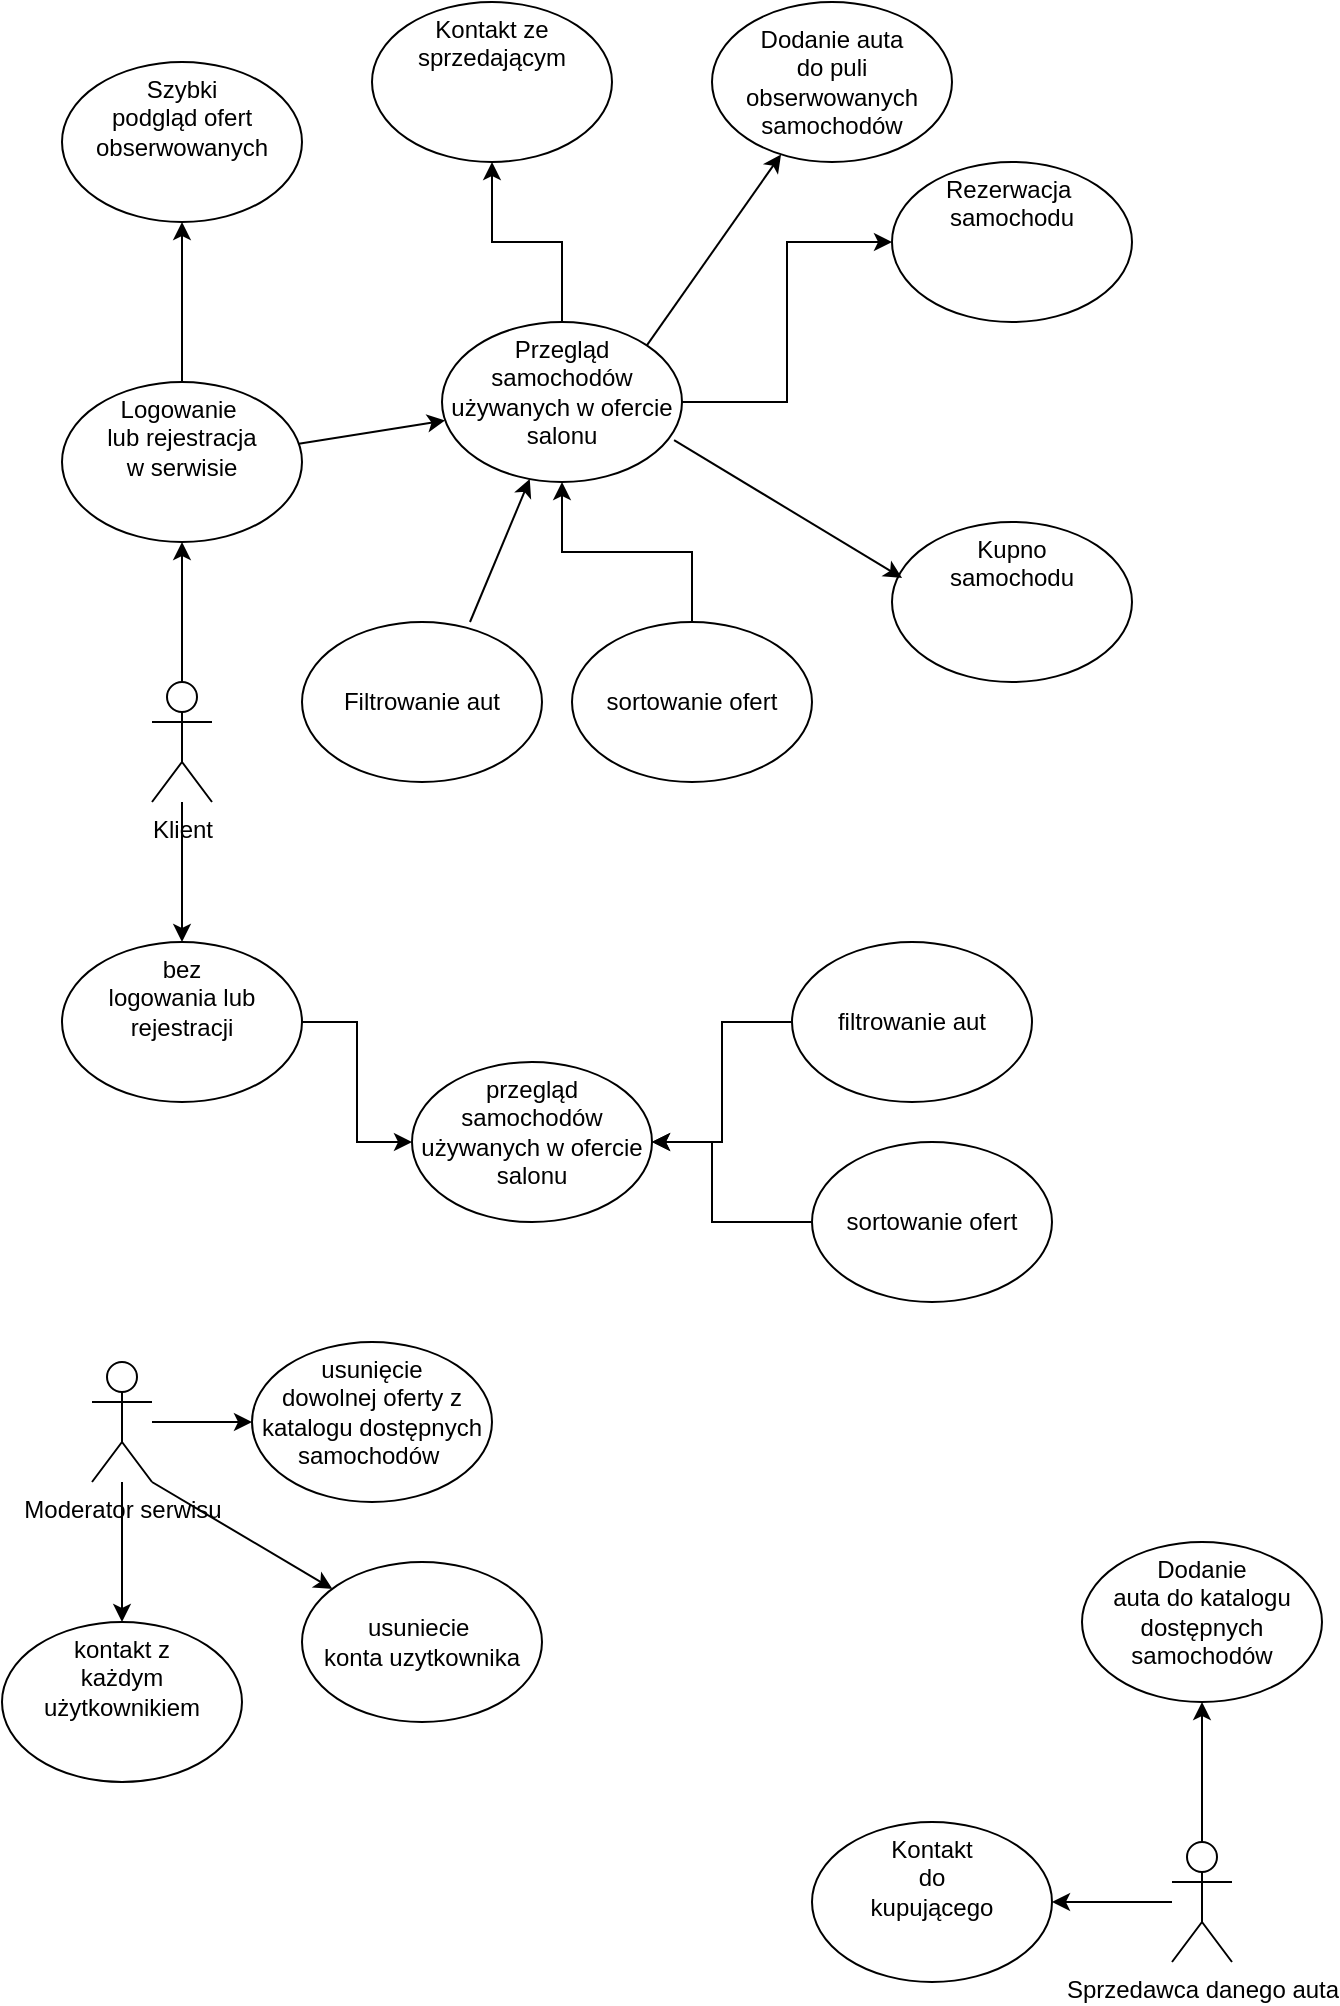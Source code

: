 <mxfile version="14.2.6" type="github"><diagram id="TD2ZySn2Q-9oDkGfq1TC" name="Page-1"><mxGraphModel dx="1592" dy="2110" grid="1" gridSize="10" guides="1" tooltips="1" connect="1" arrows="1" fold="1" page="1" pageScale="1" pageWidth="827" pageHeight="1169" math="0" shadow="0"><root><mxCell id="0"/><mxCell id="1" parent="0"/><mxCell id="EHAL_HRxOUWWnRyOiAYp-31" value="" style="edgeStyle=orthogonalEdgeStyle;rounded=0;orthogonalLoop=1;jettySize=auto;html=1;" parent="1" source="EHAL_HRxOUWWnRyOiAYp-1" target="EHAL_HRxOUWWnRyOiAYp-30" edge="1"><mxGeometry relative="1" as="geometry"/></mxCell><mxCell id="EHAL_HRxOUWWnRyOiAYp-36" value="" style="edgeStyle=orthogonalEdgeStyle;rounded=0;orthogonalLoop=1;jettySize=auto;html=1;" parent="1" source="EHAL_HRxOUWWnRyOiAYp-1" target="EHAL_HRxOUWWnRyOiAYp-35" edge="1"><mxGeometry relative="1" as="geometry"/></mxCell><mxCell id="EHAL_HRxOUWWnRyOiAYp-1" value="Klient" style="shape=umlActor;verticalLabelPosition=bottom;verticalAlign=top;html=1;outlineConnect=0;" parent="1" vertex="1"><mxGeometry x="60" y="120" width="30" height="60" as="geometry"/></mxCell><mxCell id="EHAL_HRxOUWWnRyOiAYp-13" value="" style="edgeStyle=orthogonalEdgeStyle;rounded=0;orthogonalLoop=1;jettySize=auto;html=1;" parent="1" source="EHAL_HRxOUWWnRyOiAYp-9" target="EHAL_HRxOUWWnRyOiAYp-12" edge="1"><mxGeometry relative="1" as="geometry"/></mxCell><mxCell id="EHAL_HRxOUWWnRyOiAYp-21" value="" style="edgeStyle=orthogonalEdgeStyle;rounded=0;orthogonalLoop=1;jettySize=auto;html=1;" parent="1" source="EHAL_HRxOUWWnRyOiAYp-9" target="EHAL_HRxOUWWnRyOiAYp-20" edge="1"><mxGeometry relative="1" as="geometry"/></mxCell><mxCell id="EHAL_HRxOUWWnRyOiAYp-9" value="Przegląd samochodów używanych w ofercie salonu" style="ellipse;whiteSpace=wrap;html=1;verticalAlign=top;" parent="1" vertex="1"><mxGeometry x="205" y="-60" width="120" height="80" as="geometry"/></mxCell><mxCell id="EHAL_HRxOUWWnRyOiAYp-19" value="" style="edgeStyle=orthogonalEdgeStyle;rounded=0;orthogonalLoop=1;jettySize=auto;html=1;" parent="1" source="EHAL_HRxOUWWnRyOiAYp-11" target="EHAL_HRxOUWWnRyOiAYp-18" edge="1"><mxGeometry relative="1" as="geometry"/></mxCell><mxCell id="EHAL_HRxOUWWnRyOiAYp-29" value="" style="edgeStyle=orthogonalEdgeStyle;rounded=0;orthogonalLoop=1;jettySize=auto;html=1;" parent="1" source="EHAL_HRxOUWWnRyOiAYp-11" target="EHAL_HRxOUWWnRyOiAYp-28" edge="1"><mxGeometry relative="1" as="geometry"/></mxCell><mxCell id="EHAL_HRxOUWWnRyOiAYp-11" value="Sprzedawca danego auta" style="shape=umlActor;verticalLabelPosition=bottom;verticalAlign=top;html=1;outlineConnect=0;" parent="1" vertex="1"><mxGeometry x="570" y="700" width="30" height="60" as="geometry"/></mxCell><mxCell id="EHAL_HRxOUWWnRyOiAYp-12" value="Rezerwacja&amp;nbsp;&lt;br&gt;samochodu" style="ellipse;whiteSpace=wrap;html=1;verticalAlign=top;" parent="1" vertex="1"><mxGeometry x="430" y="-140" width="120" height="80" as="geometry"/></mxCell><mxCell id="EHAL_HRxOUWWnRyOiAYp-14" value="Kupno &lt;br&gt;samochodu" style="ellipse;whiteSpace=wrap;html=1;verticalAlign=top;" parent="1" vertex="1"><mxGeometry x="430" y="40" width="120" height="80" as="geometry"/></mxCell><mxCell id="EHAL_HRxOUWWnRyOiAYp-18" value="Dodanie&lt;br&gt;auta do katalogu&lt;br&gt;dostępnych samochodów" style="ellipse;whiteSpace=wrap;html=1;verticalAlign=top;" parent="1" vertex="1"><mxGeometry x="525" y="550" width="120" height="80" as="geometry"/></mxCell><mxCell id="EHAL_HRxOUWWnRyOiAYp-20" value="Kontakt ze&lt;br&gt;sprzedającym" style="ellipse;whiteSpace=wrap;html=1;verticalAlign=top;" parent="1" vertex="1"><mxGeometry x="170" y="-220" width="120" height="80" as="geometry"/></mxCell><mxCell id="EHAL_HRxOUWWnRyOiAYp-22" value="Filtrowanie aut" style="ellipse;whiteSpace=wrap;html=1;" parent="1" vertex="1"><mxGeometry x="135" y="90" width="120" height="80" as="geometry"/></mxCell><mxCell id="EHAL_HRxOUWWnRyOiAYp-23" value="" style="endArrow=classic;html=1;exitX=0.7;exitY=0;exitDx=0;exitDy=0;exitPerimeter=0;" parent="1" source="EHAL_HRxOUWWnRyOiAYp-22" target="EHAL_HRxOUWWnRyOiAYp-9" edge="1"><mxGeometry width="50" height="50" relative="1" as="geometry"><mxPoint x="150" y="280" as="sourcePoint"/><mxPoint x="240" y="200" as="targetPoint"/><Array as="points"/></mxGeometry></mxCell><mxCell id="EHAL_HRxOUWWnRyOiAYp-26" value="Dodanie auta &lt;br&gt;do puli obserwowanych samochodów" style="ellipse;whiteSpace=wrap;html=1;" parent="1" vertex="1"><mxGeometry x="340" y="-220" width="120" height="80" as="geometry"/></mxCell><mxCell id="EHAL_HRxOUWWnRyOiAYp-27" value="" style="endArrow=classic;html=1;exitX=1;exitY=0;exitDx=0;exitDy=0;" parent="1" source="EHAL_HRxOUWWnRyOiAYp-9" target="EHAL_HRxOUWWnRyOiAYp-26" edge="1"><mxGeometry width="50" height="50" relative="1" as="geometry"><mxPoint x="300" y="150" as="sourcePoint"/><mxPoint x="390" y="70" as="targetPoint"/><Array as="points"/></mxGeometry></mxCell><mxCell id="EHAL_HRxOUWWnRyOiAYp-28" value="Kontakt &lt;br&gt;do&lt;br&gt;kupującego" style="ellipse;whiteSpace=wrap;html=1;verticalAlign=top;" parent="1" vertex="1"><mxGeometry x="390" y="690" width="120" height="80" as="geometry"/></mxCell><mxCell id="EHAL_HRxOUWWnRyOiAYp-34" value="" style="edgeStyle=orthogonalEdgeStyle;rounded=0;orthogonalLoop=1;jettySize=auto;html=1;" parent="1" source="EHAL_HRxOUWWnRyOiAYp-30" target="EHAL_HRxOUWWnRyOiAYp-33" edge="1"><mxGeometry relative="1" as="geometry"/></mxCell><mxCell id="EHAL_HRxOUWWnRyOiAYp-30" value="Logowanie&amp;nbsp;&lt;br&gt;lub rejestracja&lt;br&gt;w serwisie" style="ellipse;whiteSpace=wrap;html=1;verticalAlign=top;" parent="1" vertex="1"><mxGeometry x="15" y="-30" width="120" height="80" as="geometry"/></mxCell><mxCell id="EHAL_HRxOUWWnRyOiAYp-32" value="" style="endArrow=classic;html=1;" parent="1" source="EHAL_HRxOUWWnRyOiAYp-30" target="EHAL_HRxOUWWnRyOiAYp-9" edge="1"><mxGeometry width="50" height="50" relative="1" as="geometry"><mxPoint x="140" y="30" as="sourcePoint"/><mxPoint x="200" y="120" as="targetPoint"/></mxGeometry></mxCell><mxCell id="EHAL_HRxOUWWnRyOiAYp-33" value="Szybki &lt;br&gt;podgląd ofert obserwowanych" style="ellipse;whiteSpace=wrap;html=1;verticalAlign=top;" parent="1" vertex="1"><mxGeometry x="15" y="-190" width="120" height="80" as="geometry"/></mxCell><mxCell id="EHAL_HRxOUWWnRyOiAYp-38" value="" style="edgeStyle=orthogonalEdgeStyle;rounded=0;orthogonalLoop=1;jettySize=auto;html=1;" parent="1" source="EHAL_HRxOUWWnRyOiAYp-35" target="EHAL_HRxOUWWnRyOiAYp-37" edge="1"><mxGeometry relative="1" as="geometry"/></mxCell><mxCell id="EHAL_HRxOUWWnRyOiAYp-35" value="bez &lt;br&gt;logowania lub rejestracji" style="ellipse;whiteSpace=wrap;html=1;verticalAlign=top;" parent="1" vertex="1"><mxGeometry x="15" y="250" width="120" height="80" as="geometry"/></mxCell><mxCell id="EHAL_HRxOUWWnRyOiAYp-37" value="przegląd samochodów używanych w ofercie salonu" style="ellipse;whiteSpace=wrap;html=1;verticalAlign=top;" parent="1" vertex="1"><mxGeometry x="190" y="310" width="120" height="80" as="geometry"/></mxCell><mxCell id="EHAL_HRxOUWWnRyOiAYp-40" value="" style="edgeStyle=orthogonalEdgeStyle;rounded=0;orthogonalLoop=1;jettySize=auto;html=1;" parent="1" source="EHAL_HRxOUWWnRyOiAYp-39" target="EHAL_HRxOUWWnRyOiAYp-37" edge="1"><mxGeometry relative="1" as="geometry"/></mxCell><mxCell id="EHAL_HRxOUWWnRyOiAYp-39" value="filtrowanie aut" style="ellipse;whiteSpace=wrap;html=1;" parent="1" vertex="1"><mxGeometry x="380" y="250" width="120" height="80" as="geometry"/></mxCell><mxCell id="EHAL_HRxOUWWnRyOiAYp-42" value="" style="edgeStyle=orthogonalEdgeStyle;rounded=0;orthogonalLoop=1;jettySize=auto;html=1;" parent="1" source="EHAL_HRxOUWWnRyOiAYp-41" target="EHAL_HRxOUWWnRyOiAYp-37" edge="1"><mxGeometry relative="1" as="geometry"><Array as="points"><mxPoint x="340" y="390"/><mxPoint x="340" y="350"/></Array></mxGeometry></mxCell><mxCell id="EHAL_HRxOUWWnRyOiAYp-41" value="sortowanie ofert" style="ellipse;whiteSpace=wrap;html=1;" parent="1" vertex="1"><mxGeometry x="390" y="350" width="120" height="80" as="geometry"/></mxCell><mxCell id="EHAL_HRxOUWWnRyOiAYp-44" value="" style="endArrow=classic;html=1;entryX=0.042;entryY=0.35;entryDx=0;entryDy=0;entryPerimeter=0;exitX=0.967;exitY=0.738;exitDx=0;exitDy=0;exitPerimeter=0;" parent="1" source="EHAL_HRxOUWWnRyOiAYp-9" target="EHAL_HRxOUWWnRyOiAYp-14" edge="1"><mxGeometry width="50" height="50" relative="1" as="geometry"><mxPoint x="210" y="150" as="sourcePoint"/><mxPoint x="260" y="100" as="targetPoint"/></mxGeometry></mxCell><mxCell id="EHAL_HRxOUWWnRyOiAYp-46" value="" style="edgeStyle=orthogonalEdgeStyle;rounded=0;orthogonalLoop=1;jettySize=auto;html=1;" parent="1" source="EHAL_HRxOUWWnRyOiAYp-45" target="EHAL_HRxOUWWnRyOiAYp-9" edge="1"><mxGeometry relative="1" as="geometry"/></mxCell><mxCell id="EHAL_HRxOUWWnRyOiAYp-45" value="sortowanie ofert" style="ellipse;whiteSpace=wrap;html=1;" parent="1" vertex="1"><mxGeometry x="270" y="90" width="120" height="80" as="geometry"/></mxCell><mxCell id="EHAL_HRxOUWWnRyOiAYp-50" value="" style="edgeStyle=orthogonalEdgeStyle;rounded=0;orthogonalLoop=1;jettySize=auto;html=1;" parent="1" source="EHAL_HRxOUWWnRyOiAYp-47" target="EHAL_HRxOUWWnRyOiAYp-49" edge="1"><mxGeometry relative="1" as="geometry"/></mxCell><mxCell id="EHAL_HRxOUWWnRyOiAYp-53" value="" style="edgeStyle=orthogonalEdgeStyle;rounded=0;orthogonalLoop=1;jettySize=auto;html=1;" parent="1" source="EHAL_HRxOUWWnRyOiAYp-47" target="EHAL_HRxOUWWnRyOiAYp-52" edge="1"><mxGeometry relative="1" as="geometry"/></mxCell><mxCell id="EHAL_HRxOUWWnRyOiAYp-47" value="Moderator serwisu" style="shape=umlActor;verticalLabelPosition=bottom;verticalAlign=top;html=1;outlineConnect=0;" parent="1" vertex="1"><mxGeometry x="30" y="460" width="30" height="60" as="geometry"/></mxCell><mxCell id="EHAL_HRxOUWWnRyOiAYp-49" value="usunięcie &lt;br&gt;dowolnej oferty z&lt;br&gt;katalogu dostępnych samochodów&amp;nbsp;" style="ellipse;whiteSpace=wrap;html=1;verticalAlign=top;" parent="1" vertex="1"><mxGeometry x="110" y="450" width="120" height="80" as="geometry"/></mxCell><mxCell id="EHAL_HRxOUWWnRyOiAYp-52" value="kontakt z &lt;br&gt;każdym użytkownikiem" style="ellipse;whiteSpace=wrap;html=1;verticalAlign=top;" parent="1" vertex="1"><mxGeometry x="-15" y="590" width="120" height="80" as="geometry"/></mxCell><mxCell id="EHAL_HRxOUWWnRyOiAYp-54" value="usuniecie&amp;nbsp;&lt;br&gt;konta uzytkownika" style="ellipse;whiteSpace=wrap;html=1;" parent="1" vertex="1"><mxGeometry x="135" y="560" width="120" height="80" as="geometry"/></mxCell><mxCell id="EHAL_HRxOUWWnRyOiAYp-56" value="" style="endArrow=classic;html=1;exitX=1;exitY=1;exitDx=0;exitDy=0;exitPerimeter=0;" parent="1" source="EHAL_HRxOUWWnRyOiAYp-47" target="EHAL_HRxOUWWnRyOiAYp-54" edge="1"><mxGeometry width="50" height="50" relative="1" as="geometry"><mxPoint x="250" y="540" as="sourcePoint"/><mxPoint x="300" y="490" as="targetPoint"/></mxGeometry></mxCell></root></mxGraphModel></diagram></mxfile>